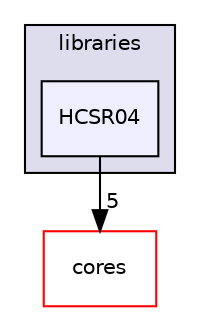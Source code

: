 digraph "libraries/HCSR04" {
  compound=true
  node [ fontsize="10", fontname="Helvetica"];
  edge [ labelfontsize="10", labelfontname="Helvetica"];
  subgraph clusterdir_bc0718b08fb2015b8e59c47b2805f60c {
    graph [ bgcolor="#ddddee", pencolor="black", label="libraries" fontname="Helvetica", fontsize="10", URL="dir_bc0718b08fb2015b8e59c47b2805f60c.html"]
  dir_10a4df238027203e239ac1ccb80468e5 [shape=box, label="HCSR04", style="filled", fillcolor="#eeeeff", pencolor="black", URL="dir_10a4df238027203e239ac1ccb80468e5.html"];
  }
  dir_51d9c9f08f6806a0f97badf342e5b4d7 [shape=box label="cores" fillcolor="white" style="filled" color="red" URL="dir_51d9c9f08f6806a0f97badf342e5b4d7.html"];
  dir_10a4df238027203e239ac1ccb80468e5->dir_51d9c9f08f6806a0f97badf342e5b4d7 [headlabel="5", labeldistance=1.5 headhref="dir_000044_000000.html"];
}
